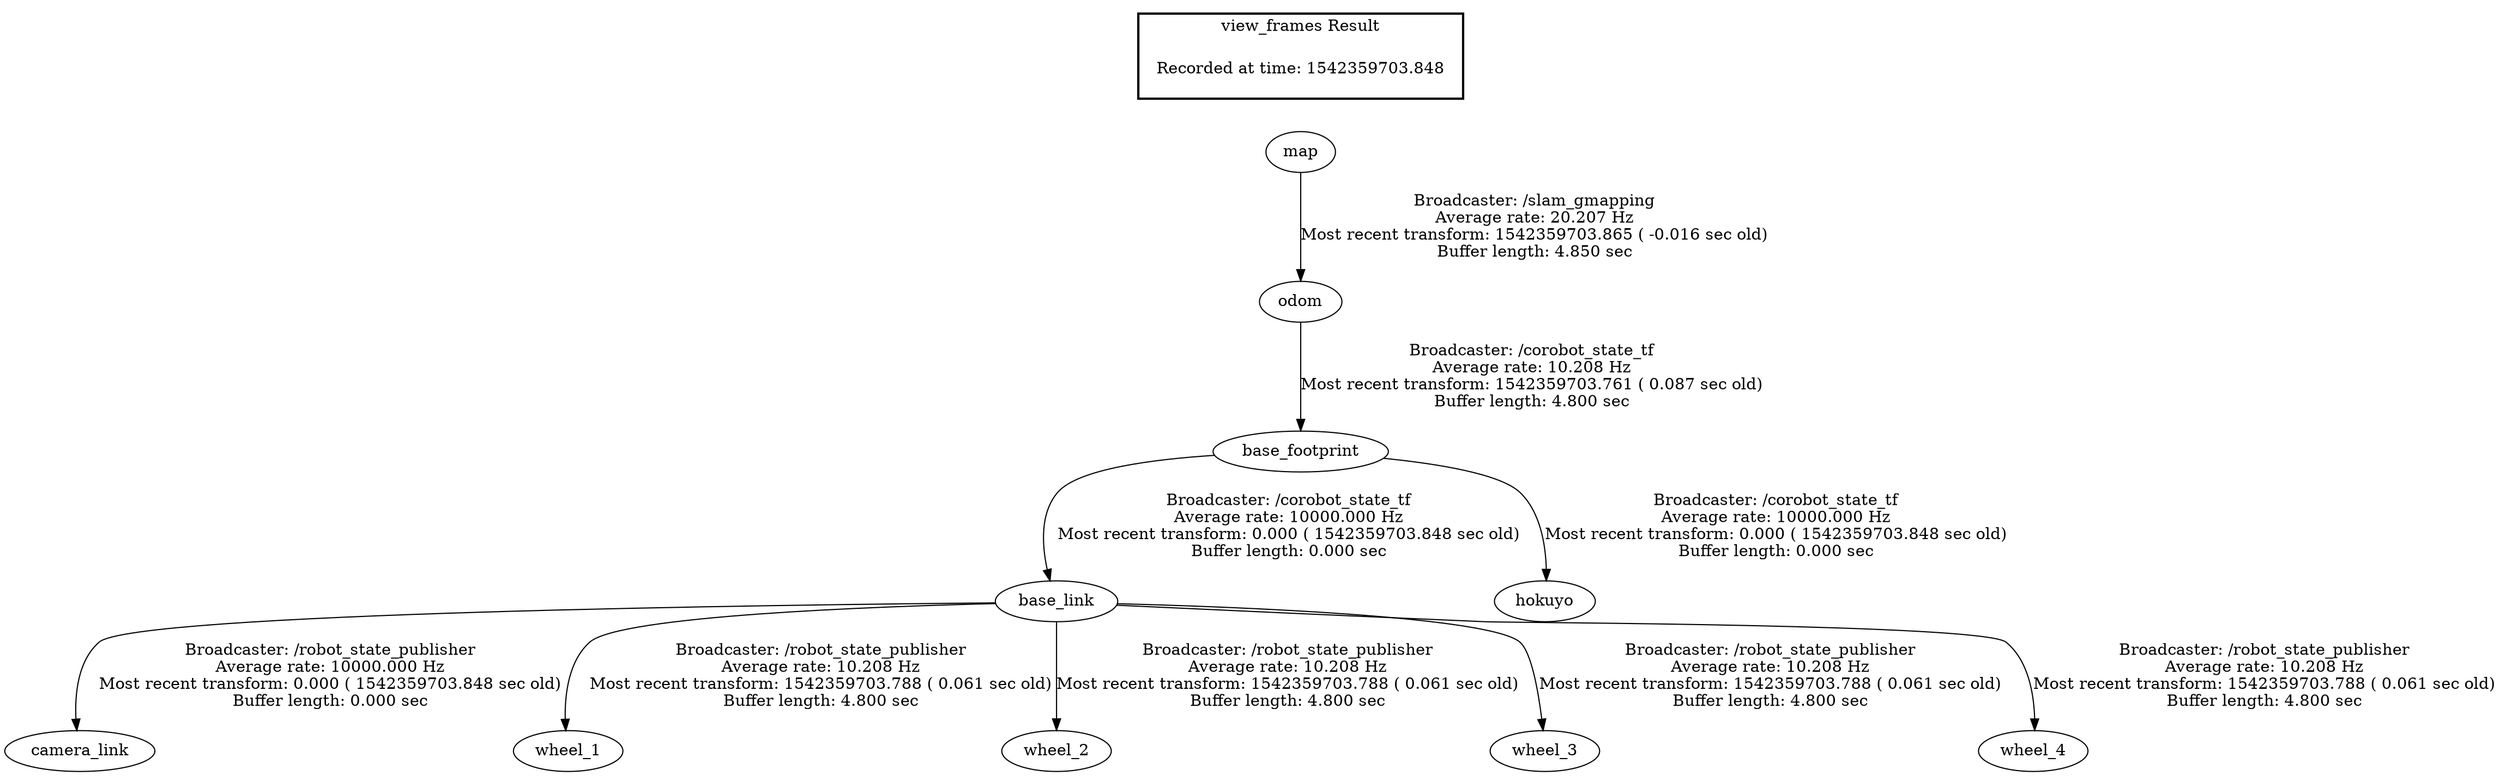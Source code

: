 digraph G {
"base_footprint" -> "base_link"[label="Broadcaster: /corobot_state_tf\nAverage rate: 10000.000 Hz\nMost recent transform: 0.000 ( 1542359703.848 sec old)\nBuffer length: 0.000 sec\n"];
"odom" -> "base_footprint"[label="Broadcaster: /corobot_state_tf\nAverage rate: 10.208 Hz\nMost recent transform: 1542359703.761 ( 0.087 sec old)\nBuffer length: 4.800 sec\n"];
"base_link" -> "camera_link"[label="Broadcaster: /robot_state_publisher\nAverage rate: 10000.000 Hz\nMost recent transform: 0.000 ( 1542359703.848 sec old)\nBuffer length: 0.000 sec\n"];
"base_footprint" -> "hokuyo"[label="Broadcaster: /corobot_state_tf\nAverage rate: 10000.000 Hz\nMost recent transform: 0.000 ( 1542359703.848 sec old)\nBuffer length: 0.000 sec\n"];
"map" -> "odom"[label="Broadcaster: /slam_gmapping\nAverage rate: 20.207 Hz\nMost recent transform: 1542359703.865 ( -0.016 sec old)\nBuffer length: 4.850 sec\n"];
"base_link" -> "wheel_1"[label="Broadcaster: /robot_state_publisher\nAverage rate: 10.208 Hz\nMost recent transform: 1542359703.788 ( 0.061 sec old)\nBuffer length: 4.800 sec\n"];
"base_link" -> "wheel_2"[label="Broadcaster: /robot_state_publisher\nAverage rate: 10.208 Hz\nMost recent transform: 1542359703.788 ( 0.061 sec old)\nBuffer length: 4.800 sec\n"];
"base_link" -> "wheel_3"[label="Broadcaster: /robot_state_publisher\nAverage rate: 10.208 Hz\nMost recent transform: 1542359703.788 ( 0.061 sec old)\nBuffer length: 4.800 sec\n"];
"base_link" -> "wheel_4"[label="Broadcaster: /robot_state_publisher\nAverage rate: 10.208 Hz\nMost recent transform: 1542359703.788 ( 0.061 sec old)\nBuffer length: 4.800 sec\n"];
edge [style=invis];
 subgraph cluster_legend { style=bold; color=black; label ="view_frames Result";
"Recorded at time: 1542359703.848"[ shape=plaintext ] ;
 }->"map";
}